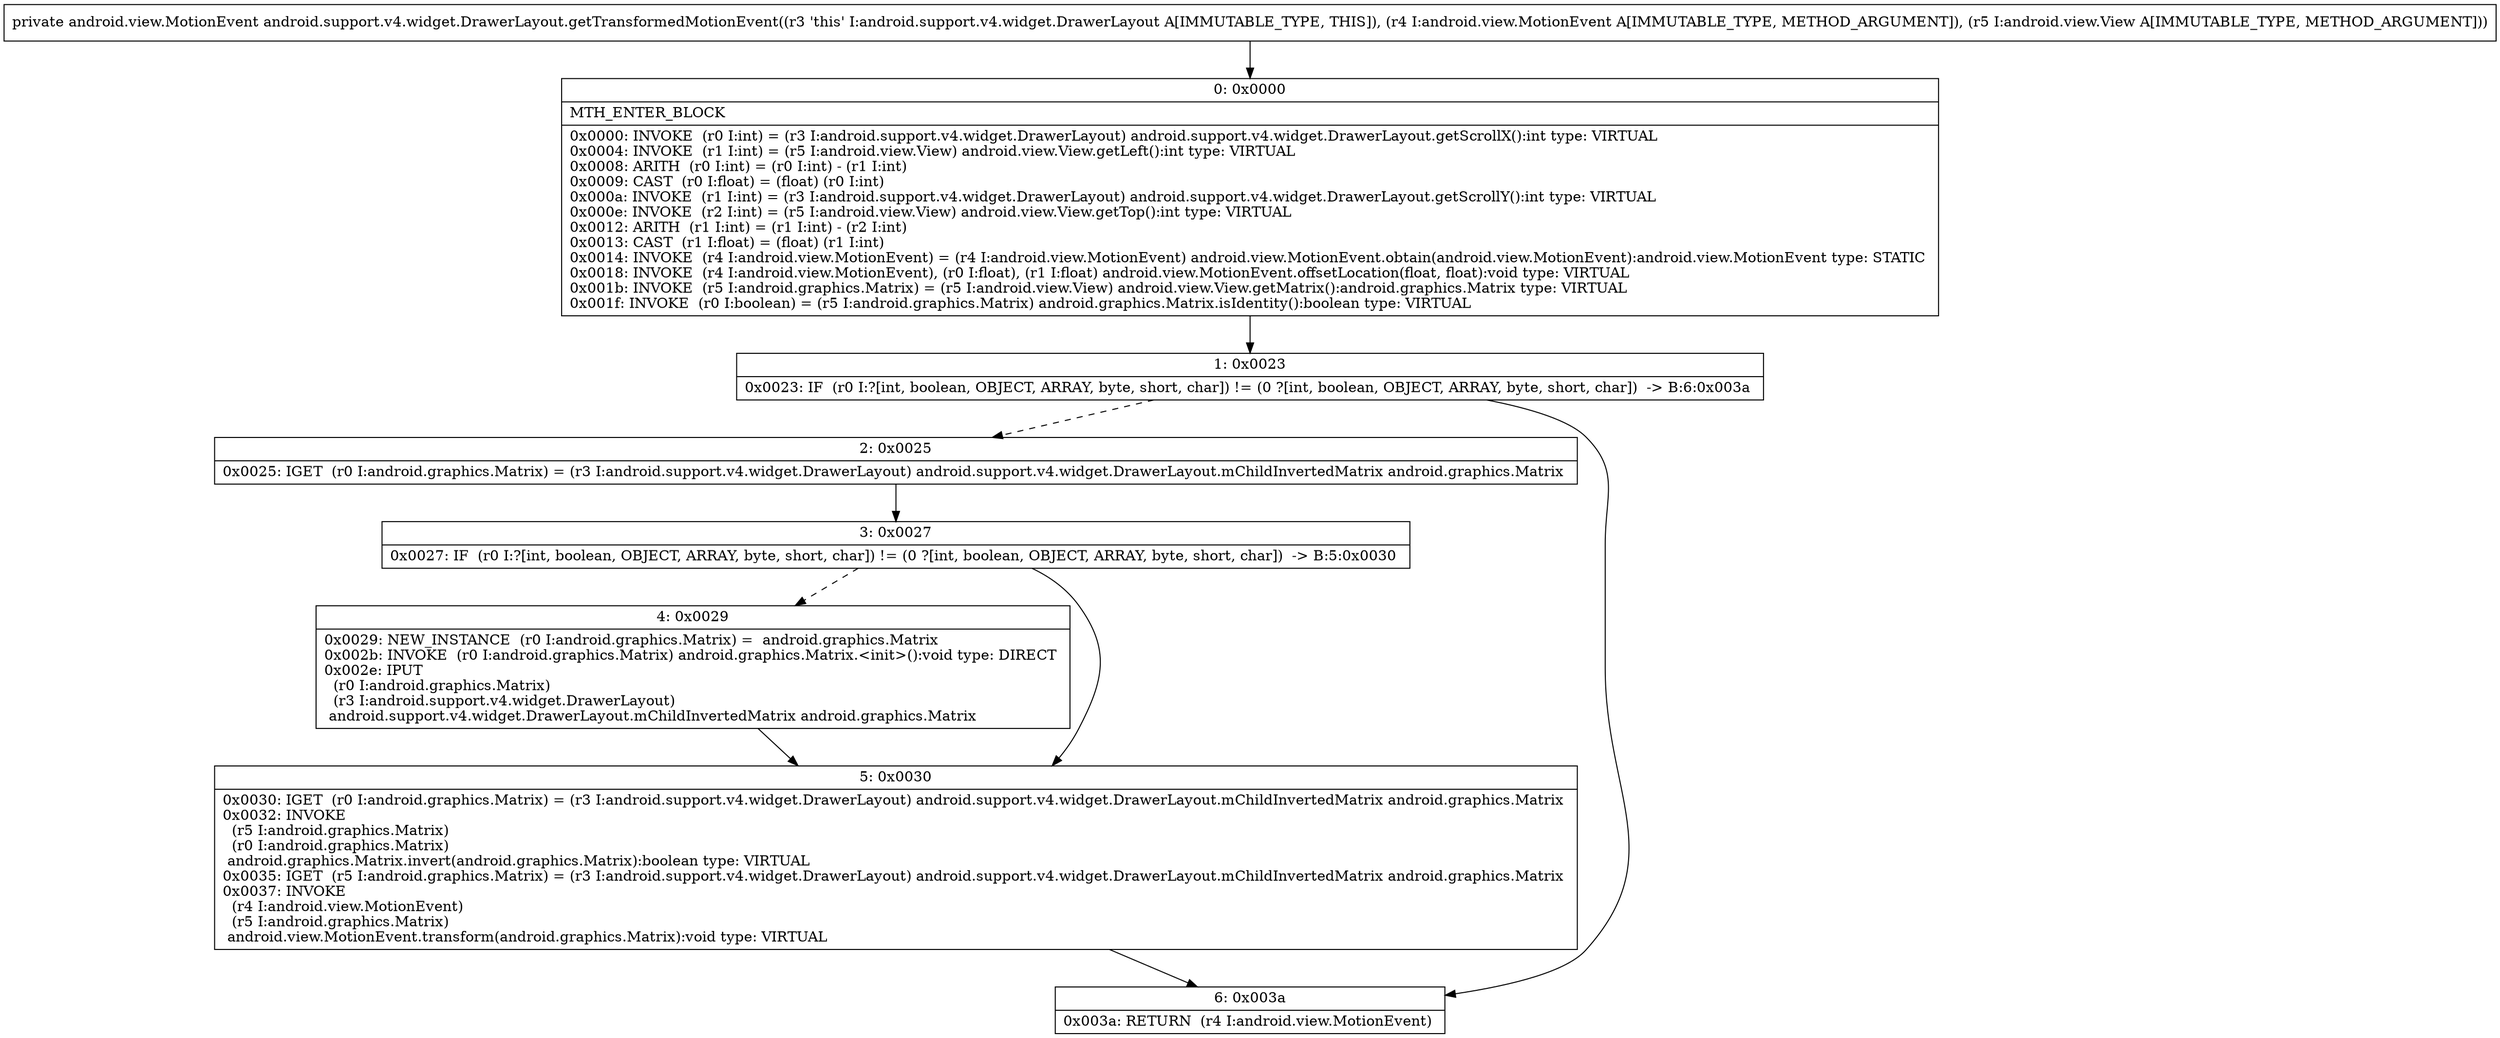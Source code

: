 digraph "CFG forandroid.support.v4.widget.DrawerLayout.getTransformedMotionEvent(Landroid\/view\/MotionEvent;Landroid\/view\/View;)Landroid\/view\/MotionEvent;" {
Node_0 [shape=record,label="{0\:\ 0x0000|MTH_ENTER_BLOCK\l|0x0000: INVOKE  (r0 I:int) = (r3 I:android.support.v4.widget.DrawerLayout) android.support.v4.widget.DrawerLayout.getScrollX():int type: VIRTUAL \l0x0004: INVOKE  (r1 I:int) = (r5 I:android.view.View) android.view.View.getLeft():int type: VIRTUAL \l0x0008: ARITH  (r0 I:int) = (r0 I:int) \- (r1 I:int) \l0x0009: CAST  (r0 I:float) = (float) (r0 I:int) \l0x000a: INVOKE  (r1 I:int) = (r3 I:android.support.v4.widget.DrawerLayout) android.support.v4.widget.DrawerLayout.getScrollY():int type: VIRTUAL \l0x000e: INVOKE  (r2 I:int) = (r5 I:android.view.View) android.view.View.getTop():int type: VIRTUAL \l0x0012: ARITH  (r1 I:int) = (r1 I:int) \- (r2 I:int) \l0x0013: CAST  (r1 I:float) = (float) (r1 I:int) \l0x0014: INVOKE  (r4 I:android.view.MotionEvent) = (r4 I:android.view.MotionEvent) android.view.MotionEvent.obtain(android.view.MotionEvent):android.view.MotionEvent type: STATIC \l0x0018: INVOKE  (r4 I:android.view.MotionEvent), (r0 I:float), (r1 I:float) android.view.MotionEvent.offsetLocation(float, float):void type: VIRTUAL \l0x001b: INVOKE  (r5 I:android.graphics.Matrix) = (r5 I:android.view.View) android.view.View.getMatrix():android.graphics.Matrix type: VIRTUAL \l0x001f: INVOKE  (r0 I:boolean) = (r5 I:android.graphics.Matrix) android.graphics.Matrix.isIdentity():boolean type: VIRTUAL \l}"];
Node_1 [shape=record,label="{1\:\ 0x0023|0x0023: IF  (r0 I:?[int, boolean, OBJECT, ARRAY, byte, short, char]) != (0 ?[int, boolean, OBJECT, ARRAY, byte, short, char])  \-\> B:6:0x003a \l}"];
Node_2 [shape=record,label="{2\:\ 0x0025|0x0025: IGET  (r0 I:android.graphics.Matrix) = (r3 I:android.support.v4.widget.DrawerLayout) android.support.v4.widget.DrawerLayout.mChildInvertedMatrix android.graphics.Matrix \l}"];
Node_3 [shape=record,label="{3\:\ 0x0027|0x0027: IF  (r0 I:?[int, boolean, OBJECT, ARRAY, byte, short, char]) != (0 ?[int, boolean, OBJECT, ARRAY, byte, short, char])  \-\> B:5:0x0030 \l}"];
Node_4 [shape=record,label="{4\:\ 0x0029|0x0029: NEW_INSTANCE  (r0 I:android.graphics.Matrix) =  android.graphics.Matrix \l0x002b: INVOKE  (r0 I:android.graphics.Matrix) android.graphics.Matrix.\<init\>():void type: DIRECT \l0x002e: IPUT  \l  (r0 I:android.graphics.Matrix)\l  (r3 I:android.support.v4.widget.DrawerLayout)\l android.support.v4.widget.DrawerLayout.mChildInvertedMatrix android.graphics.Matrix \l}"];
Node_5 [shape=record,label="{5\:\ 0x0030|0x0030: IGET  (r0 I:android.graphics.Matrix) = (r3 I:android.support.v4.widget.DrawerLayout) android.support.v4.widget.DrawerLayout.mChildInvertedMatrix android.graphics.Matrix \l0x0032: INVOKE  \l  (r5 I:android.graphics.Matrix)\l  (r0 I:android.graphics.Matrix)\l android.graphics.Matrix.invert(android.graphics.Matrix):boolean type: VIRTUAL \l0x0035: IGET  (r5 I:android.graphics.Matrix) = (r3 I:android.support.v4.widget.DrawerLayout) android.support.v4.widget.DrawerLayout.mChildInvertedMatrix android.graphics.Matrix \l0x0037: INVOKE  \l  (r4 I:android.view.MotionEvent)\l  (r5 I:android.graphics.Matrix)\l android.view.MotionEvent.transform(android.graphics.Matrix):void type: VIRTUAL \l}"];
Node_6 [shape=record,label="{6\:\ 0x003a|0x003a: RETURN  (r4 I:android.view.MotionEvent) \l}"];
MethodNode[shape=record,label="{private android.view.MotionEvent android.support.v4.widget.DrawerLayout.getTransformedMotionEvent((r3 'this' I:android.support.v4.widget.DrawerLayout A[IMMUTABLE_TYPE, THIS]), (r4 I:android.view.MotionEvent A[IMMUTABLE_TYPE, METHOD_ARGUMENT]), (r5 I:android.view.View A[IMMUTABLE_TYPE, METHOD_ARGUMENT])) }"];
MethodNode -> Node_0;
Node_0 -> Node_1;
Node_1 -> Node_2[style=dashed];
Node_1 -> Node_6;
Node_2 -> Node_3;
Node_3 -> Node_4[style=dashed];
Node_3 -> Node_5;
Node_4 -> Node_5;
Node_5 -> Node_6;
}

